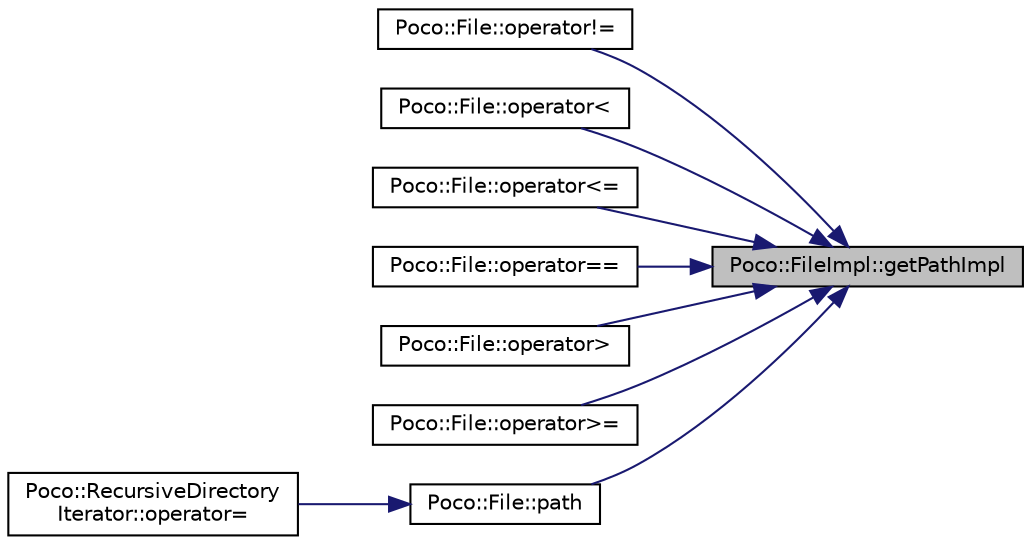 digraph "Poco::FileImpl::getPathImpl"
{
 // LATEX_PDF_SIZE
  edge [fontname="Helvetica",fontsize="10",labelfontname="Helvetica",labelfontsize="10"];
  node [fontname="Helvetica",fontsize="10",shape=record];
  rankdir="RL";
  Node1 [label="Poco::FileImpl::getPathImpl",height=0.2,width=0.4,color="black", fillcolor="grey75", style="filled", fontcolor="black",tooltip=" "];
  Node1 -> Node2 [dir="back",color="midnightblue",fontsize="10",style="solid",fontname="Helvetica"];
  Node2 [label="Poco::File::operator!=",height=0.2,width=0.4,color="black", fillcolor="white", style="filled",URL="$classPoco_1_1File.html#a69d51910dadff344eb99d17a6599837d",tooltip=" "];
  Node1 -> Node3 [dir="back",color="midnightblue",fontsize="10",style="solid",fontname="Helvetica"];
  Node3 [label="Poco::File::operator\<",height=0.2,width=0.4,color="black", fillcolor="white", style="filled",URL="$classPoco_1_1File.html#a5f9d9580715ff0ecd8669df2d49e37dc",tooltip=" "];
  Node1 -> Node4 [dir="back",color="midnightblue",fontsize="10",style="solid",fontname="Helvetica"];
  Node4 [label="Poco::File::operator\<=",height=0.2,width=0.4,color="black", fillcolor="white", style="filled",URL="$classPoco_1_1File.html#a3794ad53ac8a608a85d0670fb4b925f1",tooltip=" "];
  Node1 -> Node5 [dir="back",color="midnightblue",fontsize="10",style="solid",fontname="Helvetica"];
  Node5 [label="Poco::File::operator==",height=0.2,width=0.4,color="black", fillcolor="white", style="filled",URL="$classPoco_1_1File.html#a57e0f6a2855eaf8b59a4343840ba0b21",tooltip=" "];
  Node1 -> Node6 [dir="back",color="midnightblue",fontsize="10",style="solid",fontname="Helvetica"];
  Node6 [label="Poco::File::operator\>",height=0.2,width=0.4,color="black", fillcolor="white", style="filled",URL="$classPoco_1_1File.html#a31a2f48db337074462e2a951dd577887",tooltip=" "];
  Node1 -> Node7 [dir="back",color="midnightblue",fontsize="10",style="solid",fontname="Helvetica"];
  Node7 [label="Poco::File::operator\>=",height=0.2,width=0.4,color="black", fillcolor="white", style="filled",URL="$classPoco_1_1File.html#a188b5b909a2e47cf89167c9e2c3baf47",tooltip=" "];
  Node1 -> Node8 [dir="back",color="midnightblue",fontsize="10",style="solid",fontname="Helvetica"];
  Node8 [label="Poco::File::path",height=0.2,width=0.4,color="black", fillcolor="white", style="filled",URL="$classPoco_1_1File.html#aa50604d122698337ab3c1aadc41b3b08",tooltip="Swaps the file with another one."];
  Node8 -> Node9 [dir="back",color="midnightblue",fontsize="10",style="solid",fontname="Helvetica"];
  Node9 [label="Poco::RecursiveDirectory\lIterator::operator=",height=0.2,width=0.4,color="black", fillcolor="white", style="filled",URL="$classPoco_1_1RecursiveDirectoryIterator.html#ab8f369891e42cbe275fcabee7931597e",tooltip=" "];
}
